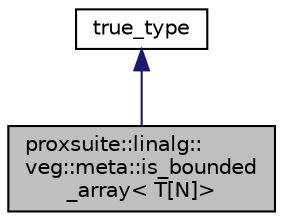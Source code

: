 digraph "proxsuite::linalg::veg::meta::is_bounded_array&lt; T[N]&gt;"
{
 // LATEX_PDF_SIZE
  bgcolor="transparent";
  edge [fontname="Helvetica",fontsize="10",labelfontname="Helvetica",labelfontsize="10"];
  node [fontname="Helvetica",fontsize="10",shape=record];
  Node1 [label="proxsuite::linalg::\lveg::meta::is_bounded\l_array\< T[N]\>",height=0.2,width=0.4,color="black", fillcolor="grey75", style="filled", fontcolor="black",tooltip=" "];
  Node2 -> Node1 [dir="back",color="midnightblue",fontsize="10",style="solid",fontname="Helvetica"];
  Node2 [label="true_type",height=0.2,width=0.4,color="black",URL="$structproxsuite_1_1linalg_1_1veg_1_1meta_1_1constant.html",tooltip=" "];
}
